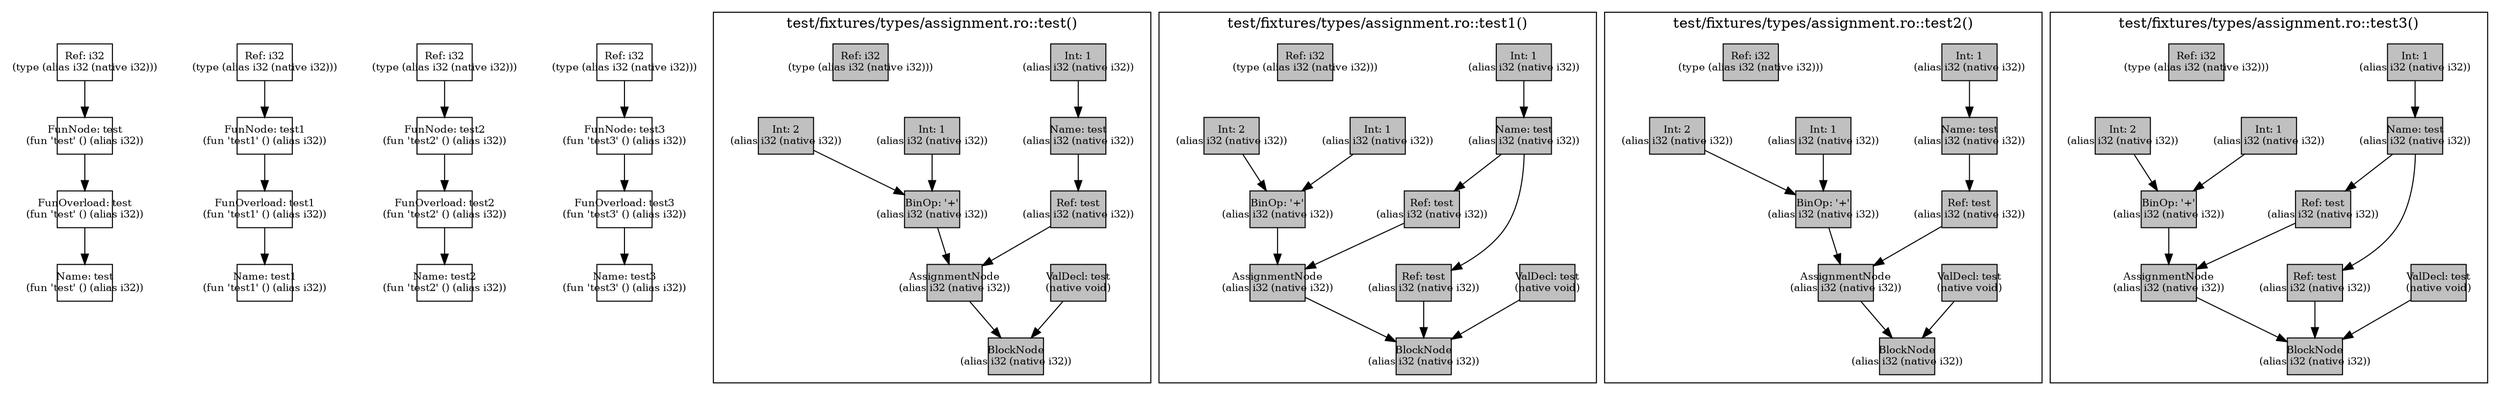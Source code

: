 digraph Document {
  node [shape=box,fixedsize=shape fontsize=10]
  1 [label="FunOverload: test\n(fun 'test' () (alias i32))", fillcolor=grey];
  2 [label="FunNode: test\n(fun 'test' () (alias i32))", fillcolor=grey];
  3 [label="Ref: i32\n(type (alias i32 (native i32)))", fillcolor=grey];
  4 [label="Name: test\n(fun 'test' () (alias i32))", fillcolor=grey];
  5 [label="FunOverload: test1\n(fun 'test1' () (alias i32))", fillcolor=grey];
  6 [label="FunNode: test1\n(fun 'test1' () (alias i32))", fillcolor=grey];
  7 [label="Ref: i32\n(type (alias i32 (native i32)))", fillcolor=grey];
  8 [label="Name: test1\n(fun 'test1' () (alias i32))", fillcolor=grey];
  9 [label="FunOverload: test2\n(fun 'test2' () (alias i32))", fillcolor=grey];
  10 [label="FunNode: test2\n(fun 'test2' () (alias i32))", fillcolor=grey];
  11 [label="Ref: i32\n(type (alias i32 (native i32)))", fillcolor=grey];
  12 [label="Name: test2\n(fun 'test2' () (alias i32))", fillcolor=grey];
  13 [label="FunOverload: test3\n(fun 'test3' () (alias i32))", fillcolor=grey];
  14 [label="FunNode: test3\n(fun 'test3' () (alias i32))", fillcolor=grey];
  15 [label="Ref: i32\n(type (alias i32 (native i32)))", fillcolor=grey];
  16 [label="Name: test3\n(fun 'test3' () (alias i32))", fillcolor=grey];
  subgraph cluster0 {
    node [style=filled, fillcolor=grey];
    17 [label="BlockNode\n(alias i32 (native i32))", fillcolor=grey];
    18 [label="ValDecl: test\n(native void)", fillcolor=grey];
    19 [label="Name: test\n(alias i32 (native i32))", fillcolor=grey];
    20 [label="Int: 1\n(alias i32 (native i32))", fillcolor=grey];
    21 [label="AssignmentNode\n(alias i32 (native i32))", fillcolor=grey];
    22 [label="Ref: test\n(alias i32 (native i32))", fillcolor=grey];
    23 [label="BinOp: '+'\n(alias i32 (native i32))", fillcolor=grey];
    24 [label="Int: 1\n(alias i32 (native i32))", fillcolor=grey];
    25 [label="Int: 2\n(alias i32 (native i32))", fillcolor=grey];
    26 [label="Ref: i32\n(type (alias i32 (native i32)))", fillcolor=grey];
    18 -> 17[taillabel="" labeldistance="1" fontname="times  italic" fontsize = 10 color="black" ];
    19 -> 22[taillabel="" labeldistance="1" fontname="times  italic" fontsize = 10 color="black" ];
    20 -> 19[taillabel="" labeldistance="1" fontname="times  italic" fontsize = 10 color="black" ];
    21 -> 17[taillabel="" labeldistance="1" fontname="times  italic" fontsize = 10 color="black" ];
    22 -> 21[taillabel="" labeldistance="1" fontname="times  italic" fontsize = 10 color="black" ];
    23 -> 21[taillabel="" labeldistance="1" fontname="times  italic" fontsize = 10 color="black" ];
    24 -> 23[taillabel="" labeldistance="1" fontname="times  italic" fontsize = 10 color="black" ];
    25 -> 23[taillabel="" labeldistance="1" fontname="times  italic" fontsize = 10 color="black" ];
  label = "test/fixtures/types/assignment.ro::test()";
}
  subgraph cluster1 {
    node [style=filled, fillcolor=grey];
    27 [label="BlockNode\n(alias i32 (native i32))", fillcolor=grey];
    28 [label="ValDecl: test\n(native void)", fillcolor=grey];
    29 [label="Name: test\n(alias i32 (native i32))", fillcolor=grey];
    30 [label="Int: 1\n(alias i32 (native i32))", fillcolor=grey];
    31 [label="AssignmentNode\n(alias i32 (native i32))", fillcolor=grey];
    32 [label="Ref: test\n(alias i32 (native i32))", fillcolor=grey];
    33 [label="BinOp: '+'\n(alias i32 (native i32))", fillcolor=grey];
    34 [label="Int: 1\n(alias i32 (native i32))", fillcolor=grey];
    35 [label="Int: 2\n(alias i32 (native i32))", fillcolor=grey];
    36 [label="Ref: test\n(alias i32 (native i32))", fillcolor=grey];
    37 [label="Ref: i32\n(type (alias i32 (native i32)))", fillcolor=grey];
    28 -> 27[taillabel="" labeldistance="1" fontname="times  italic" fontsize = 10 color="black" ];
    29 -> 32[taillabel="" labeldistance="1" fontname="times  italic" fontsize = 10 color="black" ];
    29 -> 36[taillabel="" labeldistance="1" fontname="times  italic" fontsize = 10 color="black" ];
    30 -> 29[taillabel="" labeldistance="1" fontname="times  italic" fontsize = 10 color="black" ];
    31 -> 27[taillabel="" labeldistance="1" fontname="times  italic" fontsize = 10 color="black" ];
    32 -> 31[taillabel="" labeldistance="1" fontname="times  italic" fontsize = 10 color="black" ];
    33 -> 31[taillabel="" labeldistance="1" fontname="times  italic" fontsize = 10 color="black" ];
    34 -> 33[taillabel="" labeldistance="1" fontname="times  italic" fontsize = 10 color="black" ];
    35 -> 33[taillabel="" labeldistance="1" fontname="times  italic" fontsize = 10 color="black" ];
    36 -> 27[taillabel="" labeldistance="1" fontname="times  italic" fontsize = 10 color="black" ];
  label = "test/fixtures/types/assignment.ro::test1()";
}
  subgraph cluster2 {
    node [style=filled, fillcolor=grey];
    38 [label="BlockNode\n(alias i32 (native i32))", fillcolor=grey];
    39 [label="ValDecl: test\n(native void)", fillcolor=grey];
    40 [label="Name: test\n(alias i32 (native i32))", fillcolor=grey];
    41 [label="Int: 1\n(alias i32 (native i32))", fillcolor=grey];
    42 [label="AssignmentNode\n(alias i32 (native i32))", fillcolor=grey];
    43 [label="Ref: test\n(alias i32 (native i32))", fillcolor=grey];
    44 [label="BinOp: '+'\n(alias i32 (native i32))", fillcolor=grey];
    45 [label="Int: 1\n(alias i32 (native i32))", fillcolor=grey];
    46 [label="Int: 2\n(alias i32 (native i32))", fillcolor=grey];
    47 [label="Ref: i32\n(type (alias i32 (native i32)))", fillcolor=grey];
    39 -> 38[taillabel="" labeldistance="1" fontname="times  italic" fontsize = 10 color="black" ];
    40 -> 43[taillabel="" labeldistance="1" fontname="times  italic" fontsize = 10 color="black" ];
    41 -> 40[taillabel="" labeldistance="1" fontname="times  italic" fontsize = 10 color="black" ];
    42 -> 38[taillabel="" labeldistance="1" fontname="times  italic" fontsize = 10 color="black" ];
    43 -> 42[taillabel="" labeldistance="1" fontname="times  italic" fontsize = 10 color="black" ];
    44 -> 42[taillabel="" labeldistance="1" fontname="times  italic" fontsize = 10 color="black" ];
    45 -> 44[taillabel="" labeldistance="1" fontname="times  italic" fontsize = 10 color="black" ];
    46 -> 44[taillabel="" labeldistance="1" fontname="times  italic" fontsize = 10 color="black" ];
  label = "test/fixtures/types/assignment.ro::test2()";
}
  subgraph cluster3 {
    node [style=filled, fillcolor=grey];
    48 [label="BlockNode\n(alias i32 (native i32))", fillcolor=grey];
    49 [label="ValDecl: test\n(native void)", fillcolor=grey];
    50 [label="Name: test\n(alias i32 (native i32))", fillcolor=grey];
    51 [label="Int: 1\n(alias i32 (native i32))", fillcolor=grey];
    52 [label="AssignmentNode\n(alias i32 (native i32))", fillcolor=grey];
    53 [label="Ref: test\n(alias i32 (native i32))", fillcolor=grey];
    54 [label="BinOp: '+'\n(alias i32 (native i32))", fillcolor=grey];
    55 [label="Int: 1\n(alias i32 (native i32))", fillcolor=grey];
    56 [label="Int: 2\n(alias i32 (native i32))", fillcolor=grey];
    57 [label="Ref: test\n(alias i32 (native i32))", fillcolor=grey];
    58 [label="Ref: i32\n(type (alias i32 (native i32)))", fillcolor=grey];
    49 -> 48[taillabel="" labeldistance="1" fontname="times  italic" fontsize = 10 color="black" ];
    50 -> 53[taillabel="" labeldistance="1" fontname="times  italic" fontsize = 10 color="black" ];
    50 -> 57[taillabel="" labeldistance="1" fontname="times  italic" fontsize = 10 color="black" ];
    51 -> 50[taillabel="" labeldistance="1" fontname="times  italic" fontsize = 10 color="black" ];
    52 -> 48[taillabel="" labeldistance="1" fontname="times  italic" fontsize = 10 color="black" ];
    53 -> 52[taillabel="" labeldistance="1" fontname="times  italic" fontsize = 10 color="black" ];
    54 -> 52[taillabel="" labeldistance="1" fontname="times  italic" fontsize = 10 color="black" ];
    55 -> 54[taillabel="" labeldistance="1" fontname="times  italic" fontsize = 10 color="black" ];
    56 -> 54[taillabel="" labeldistance="1" fontname="times  italic" fontsize = 10 color="black" ];
    57 -> 48[taillabel="" labeldistance="1" fontname="times  italic" fontsize = 10 color="black" ];
  label = "test/fixtures/types/assignment.ro::test3()";
}
  1 -> 4[taillabel="" labeldistance="1" fontname="times  italic" fontsize = 10 color="black" ];
  2 -> 1[taillabel="" labeldistance="1" fontname="times  italic" fontsize = 10 color="black" ];
  3 -> 2[taillabel="" labeldistance="1" fontname="times  italic" fontsize = 10 color="black" ];
  5 -> 8[taillabel="" labeldistance="1" fontname="times  italic" fontsize = 10 color="black" ];
  6 -> 5[taillabel="" labeldistance="1" fontname="times  italic" fontsize = 10 color="black" ];
  7 -> 6[taillabel="" labeldistance="1" fontname="times  italic" fontsize = 10 color="black" ];
  9 -> 12[taillabel="" labeldistance="1" fontname="times  italic" fontsize = 10 color="black" ];
  10 -> 9[taillabel="" labeldistance="1" fontname="times  italic" fontsize = 10 color="black" ];
  11 -> 10[taillabel="" labeldistance="1" fontname="times  italic" fontsize = 10 color="black" ];
  13 -> 16[taillabel="" labeldistance="1" fontname="times  italic" fontsize = 10 color="black" ];
  14 -> 13[taillabel="" labeldistance="1" fontname="times  italic" fontsize = 10 color="black" ];
  15 -> 14[taillabel="" labeldistance="1" fontname="times  italic" fontsize = 10 color="black" ];
  label="";
}

